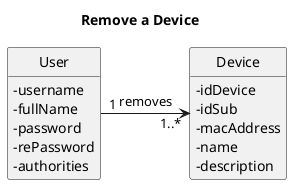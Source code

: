 @startuml
'https://plantuml.com/class-diagram
hide circle
skinparam classAttributeIconSize 0
hide methods

title Remove a Device


class Device{
    -idDevice
    -idSub
    -macAddress
    -name
    -description
}

class User{
    -username
    -fullName
    -password
    -rePassword
    -authorities

}


User "1" -right--> "1..*" Device: removes

@enduml